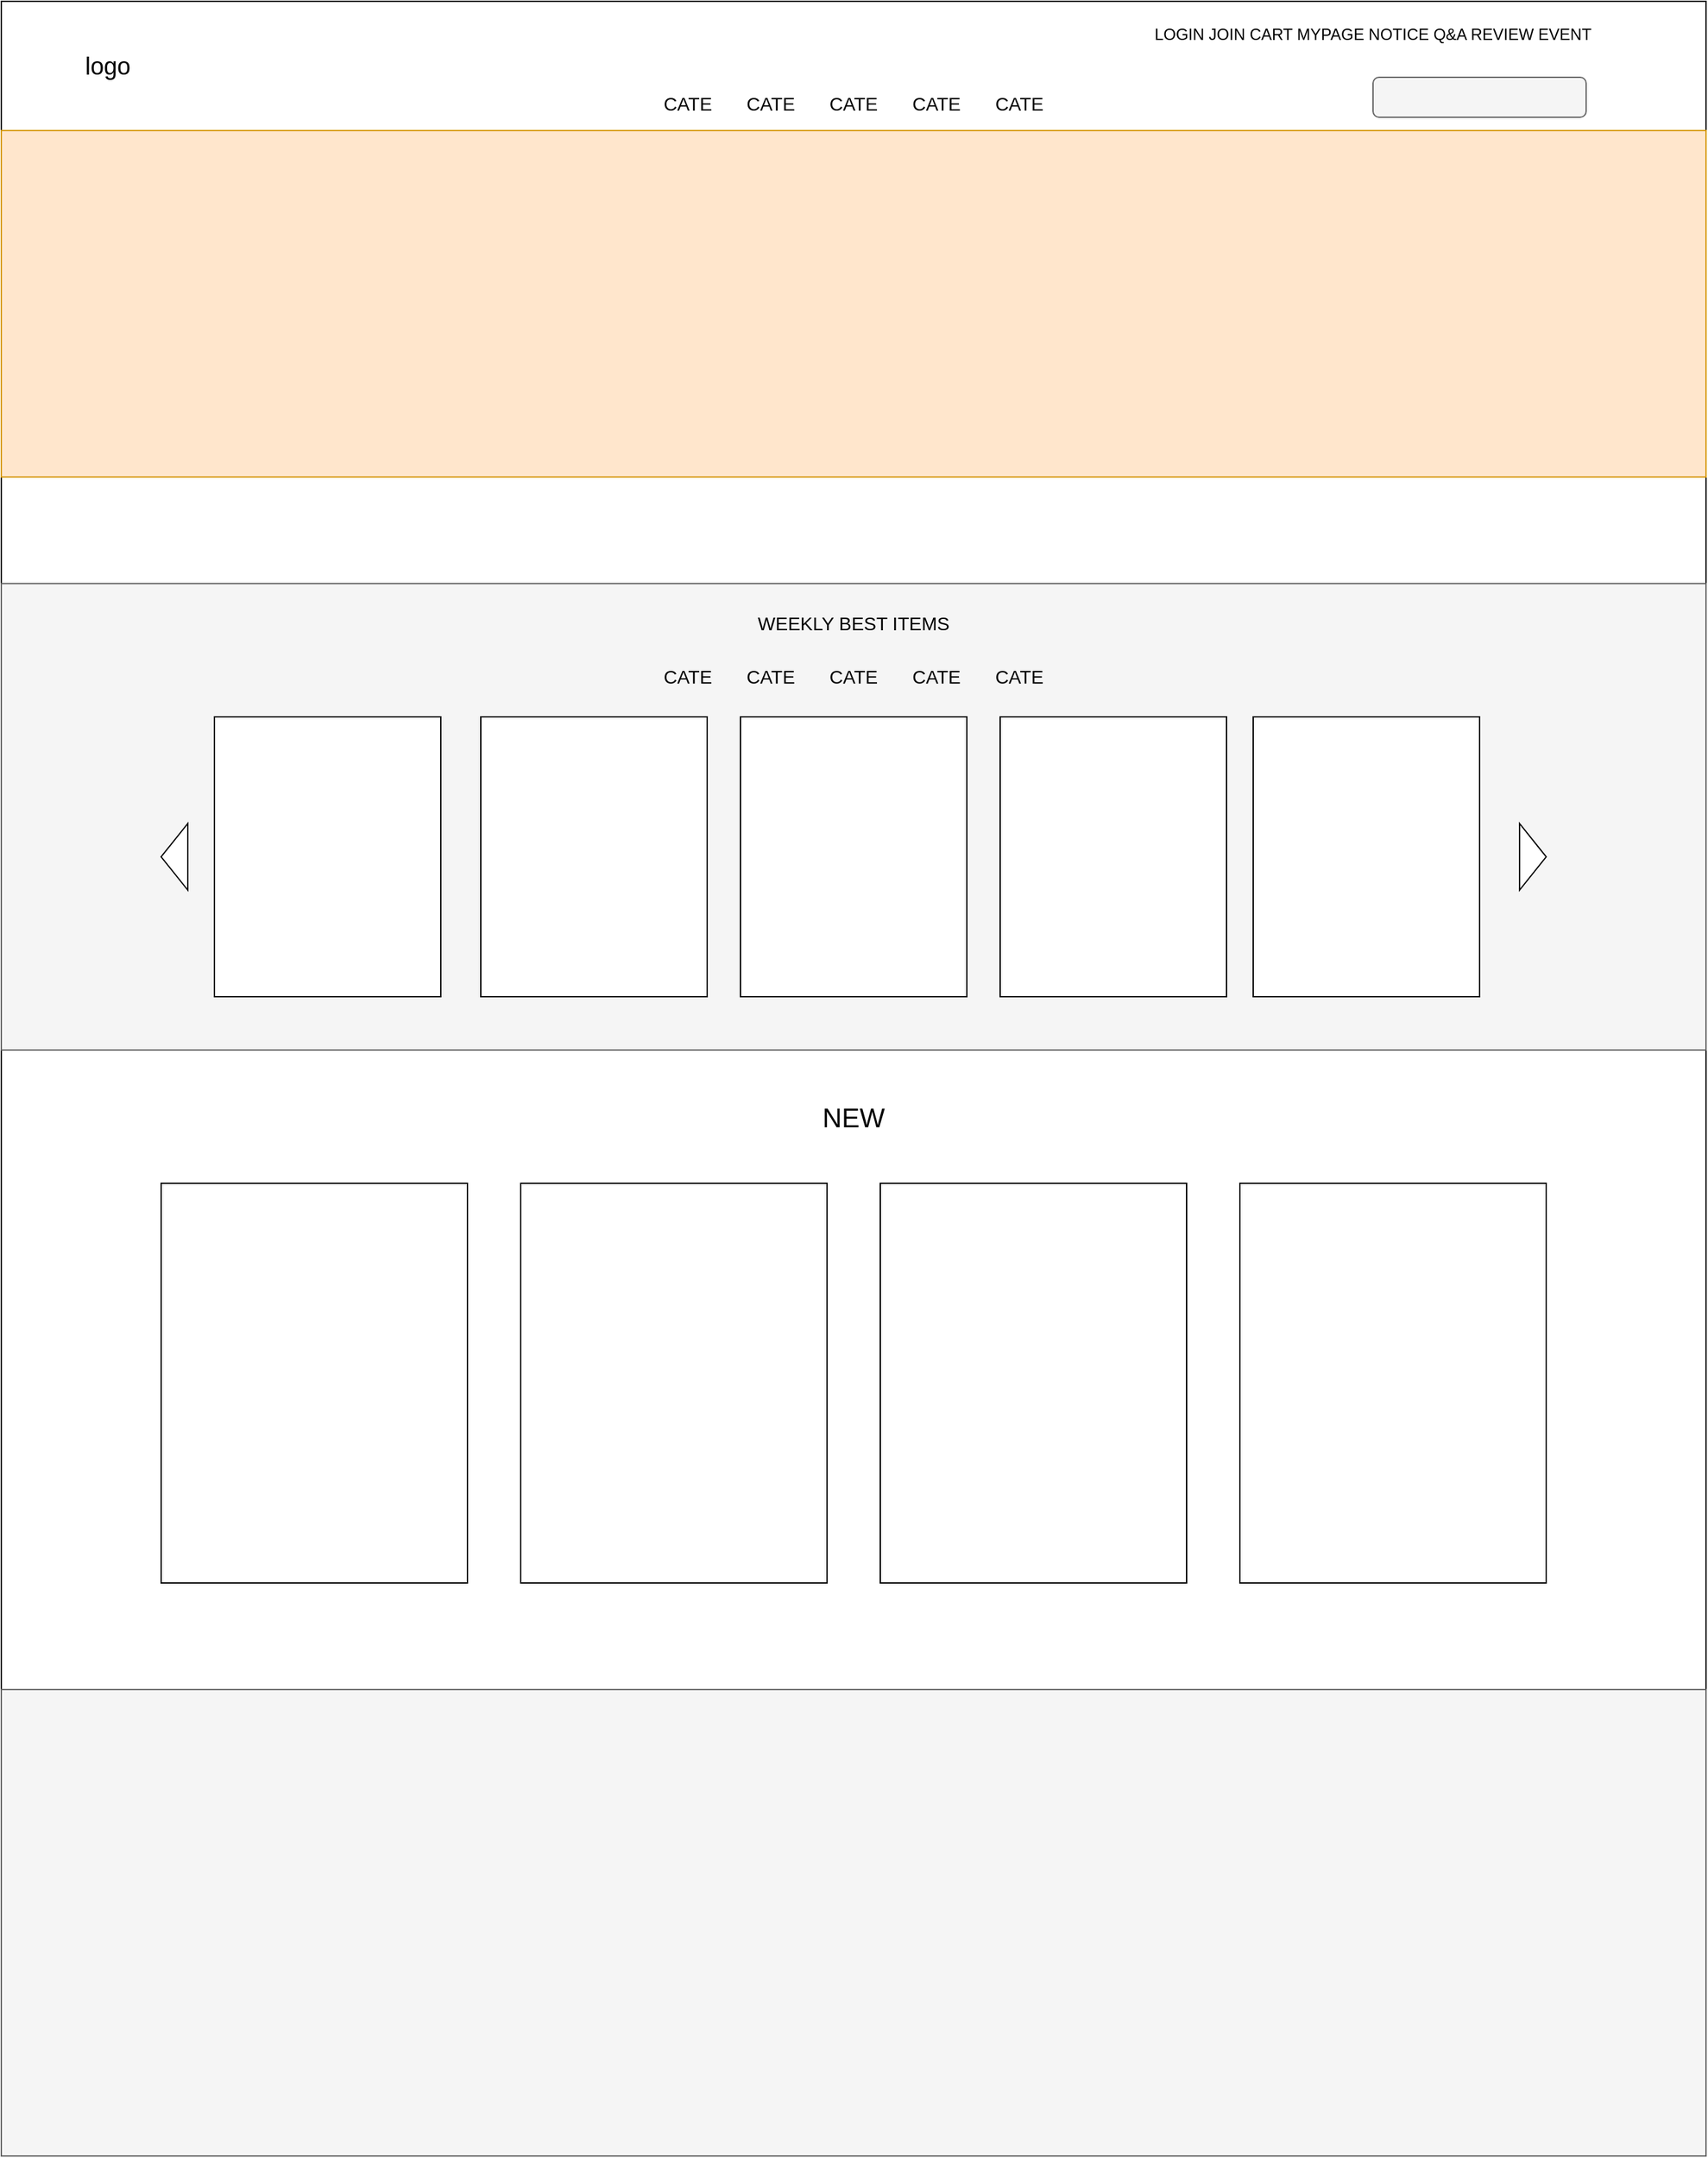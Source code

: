 <mxfile version="21.0.2" type="device"><diagram name="페이지-1" id="Fs-DJU_LA01x5wMUSc46"><mxGraphModel dx="2049" dy="1149" grid="1" gridSize="10" guides="1" tooltips="1" connect="1" arrows="1" fold="1" page="1" pageScale="1" pageWidth="900" pageHeight="1600" math="0" shadow="0"><root><mxCell id="0"/><mxCell id="1" parent="0"/><mxCell id="zeuohfzEgvl5raNn-svP-1" value="" style="rounded=0;whiteSpace=wrap;html=1;" parent="1" vertex="1"><mxGeometry x="80" y="113" width="1280" height="1267" as="geometry"/></mxCell><mxCell id="zeuohfzEgvl5raNn-svP-13" value="" style="rounded=0;whiteSpace=wrap;html=1;fillColor=#ffe6cc;strokeColor=#d79b00;" parent="1" vertex="1"><mxGeometry x="80" y="210" width="1280" height="260" as="geometry"/></mxCell><mxCell id="zeuohfzEgvl5raNn-svP-2" value="logo" style="rounded=0;whiteSpace=wrap;html=1;strokeColor=none;fontStyle=0;fontSize=18;fillColor=none;" parent="1" vertex="1"><mxGeometry x="120" y="113" width="80" height="97" as="geometry"/></mxCell><mxCell id="zeuohfzEgvl5raNn-svP-7" value="CATE&lt;span style=&quot;white-space: pre;&quot;&gt;&#9;&lt;/span&gt;CATE&lt;span style=&quot;white-space: pre;&quot;&gt;&#9;&lt;/span&gt;CATE&lt;span style=&quot;white-space: pre;&quot;&gt;&#9;&lt;/span&gt;CATE&lt;span style=&quot;white-space: pre;&quot;&gt;&#9;&lt;/span&gt;CATE" style="rounded=0;whiteSpace=wrap;html=1;strokeColor=none;fontSize=14;fillColor=none;" parent="1" vertex="1"><mxGeometry x="80" y="180" width="1280" height="20" as="geometry"/></mxCell><mxCell id="zeuohfzEgvl5raNn-svP-10" value="LOGIN JOIN CART MYPAGE NOTICE Q&amp;amp;A REVIEW EVENT" style="rounded=0;whiteSpace=wrap;html=1;strokeColor=none;fontSize=12;fillColor=none;" parent="1" vertex="1"><mxGeometry x="940" y="133" width="340" height="10" as="geometry"/></mxCell><mxCell id="9iDiVgH3Wr60G0MNpCgx-2" value="" style="rounded=1;whiteSpace=wrap;html=1;fillColor=#f5f5f5;fontColor=#333333;strokeColor=#666666;" vertex="1" parent="1"><mxGeometry x="1110" y="170" width="160" height="30" as="geometry"/></mxCell><mxCell id="9iDiVgH3Wr60G0MNpCgx-3" value="" style="rounded=0;whiteSpace=wrap;html=1;fillColor=#f5f5f5;strokeColor=#666666;fontColor=#333333;" vertex="1" parent="1"><mxGeometry x="80" y="550" width="1280" height="350" as="geometry"/></mxCell><mxCell id="9iDiVgH3Wr60G0MNpCgx-4" value="WEEKLY BEST ITEMS" style="rounded=0;whiteSpace=wrap;html=1;strokeColor=none;fontSize=14;fillColor=none;" vertex="1" parent="1"><mxGeometry x="80" y="570" width="1280" height="20" as="geometry"/></mxCell><mxCell id="9iDiVgH3Wr60G0MNpCgx-5" value="CATE&lt;span style=&quot;white-space: pre;&quot;&gt;&#9;&lt;/span&gt;CATE&lt;span style=&quot;white-space: pre;&quot;&gt;&#9;&lt;/span&gt;CATE&lt;span style=&quot;white-space: pre;&quot;&gt;&#9;&lt;/span&gt;CATE&lt;span style=&quot;white-space: pre;&quot;&gt;&#9;&lt;/span&gt;CATE" style="rounded=0;whiteSpace=wrap;html=1;strokeColor=none;fontSize=14;fillColor=none;" vertex="1" parent="1"><mxGeometry x="80" y="610" width="1280" height="20" as="geometry"/></mxCell><mxCell id="9iDiVgH3Wr60G0MNpCgx-8" value="" style="rounded=0;whiteSpace=wrap;html=1;" vertex="1" parent="1"><mxGeometry x="635" y="650" width="170" height="210" as="geometry"/></mxCell><mxCell id="9iDiVgH3Wr60G0MNpCgx-12" value="" style="triangle;whiteSpace=wrap;html=1;" vertex="1" parent="1"><mxGeometry x="1220" y="730" width="20" height="50" as="geometry"/></mxCell><mxCell id="9iDiVgH3Wr60G0MNpCgx-13" value="" style="triangle;whiteSpace=wrap;html=1;direction=west;" vertex="1" parent="1"><mxGeometry x="200" y="730" width="20" height="50" as="geometry"/></mxCell><mxCell id="9iDiVgH3Wr60G0MNpCgx-14" value="NEW" style="rounded=0;whiteSpace=wrap;html=1;strokeColor=none;fontSize=20;fillColor=none;" vertex="1" parent="1"><mxGeometry x="80" y="930" width="1280" height="40" as="geometry"/></mxCell><mxCell id="9iDiVgH3Wr60G0MNpCgx-15" value="" style="rounded=0;whiteSpace=wrap;html=1;" vertex="1" parent="1"><mxGeometry x="470" y="1000" width="230" height="300" as="geometry"/></mxCell><mxCell id="9iDiVgH3Wr60G0MNpCgx-16" value="" style="rounded=0;whiteSpace=wrap;html=1;" vertex="1" parent="1"><mxGeometry x="740" y="1000" width="230" height="300" as="geometry"/></mxCell><mxCell id="9iDiVgH3Wr60G0MNpCgx-17" value="" style="rounded=0;whiteSpace=wrap;html=1;" vertex="1" parent="1"><mxGeometry x="200" y="1000" width="230" height="300" as="geometry"/></mxCell><mxCell id="9iDiVgH3Wr60G0MNpCgx-18" value="" style="rounded=0;whiteSpace=wrap;html=1;" vertex="1" parent="1"><mxGeometry x="1010" y="1000" width="230" height="300" as="geometry"/></mxCell><mxCell id="9iDiVgH3Wr60G0MNpCgx-19" value="" style="rounded=0;whiteSpace=wrap;html=1;" vertex="1" parent="1"><mxGeometry x="830" y="650" width="170" height="210" as="geometry"/></mxCell><mxCell id="9iDiVgH3Wr60G0MNpCgx-20" value="" style="rounded=0;whiteSpace=wrap;html=1;" vertex="1" parent="1"><mxGeometry x="1020" y="650" width="170" height="210" as="geometry"/></mxCell><mxCell id="9iDiVgH3Wr60G0MNpCgx-21" value="" style="rounded=0;whiteSpace=wrap;html=1;" vertex="1" parent="1"><mxGeometry x="440" y="650" width="170" height="210" as="geometry"/></mxCell><mxCell id="9iDiVgH3Wr60G0MNpCgx-22" value="" style="rounded=0;whiteSpace=wrap;html=1;" vertex="1" parent="1"><mxGeometry x="240" y="650" width="170" height="210" as="geometry"/></mxCell><mxCell id="9iDiVgH3Wr60G0MNpCgx-23" value="" style="rounded=0;whiteSpace=wrap;html=1;fillColor=#f5f5f5;strokeColor=#666666;fontColor=#333333;" vertex="1" parent="1"><mxGeometry x="80" y="1380" width="1280" height="350" as="geometry"/></mxCell></root></mxGraphModel></diagram></mxfile>